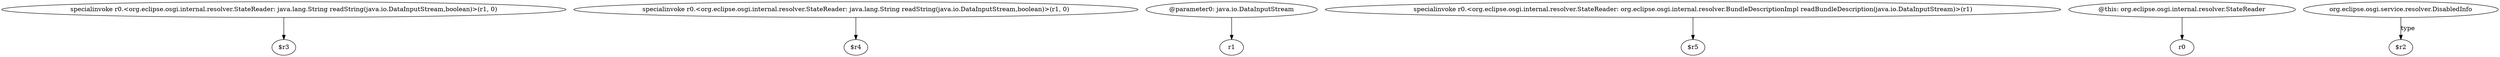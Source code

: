 digraph g {
0[label="specialinvoke r0.<org.eclipse.osgi.internal.resolver.StateReader: java.lang.String readString(java.io.DataInputStream,boolean)>(r1, 0)"]
1[label="$r3"]
0->1[label=""]
2[label="specialinvoke r0.<org.eclipse.osgi.internal.resolver.StateReader: java.lang.String readString(java.io.DataInputStream,boolean)>(r1, 0)"]
3[label="$r4"]
2->3[label=""]
4[label="@parameter0: java.io.DataInputStream"]
5[label="r1"]
4->5[label=""]
6[label="specialinvoke r0.<org.eclipse.osgi.internal.resolver.StateReader: org.eclipse.osgi.internal.resolver.BundleDescriptionImpl readBundleDescription(java.io.DataInputStream)>(r1)"]
7[label="$r5"]
6->7[label=""]
8[label="@this: org.eclipse.osgi.internal.resolver.StateReader"]
9[label="r0"]
8->9[label=""]
10[label="org.eclipse.osgi.service.resolver.DisabledInfo"]
11[label="$r2"]
10->11[label="type"]
}